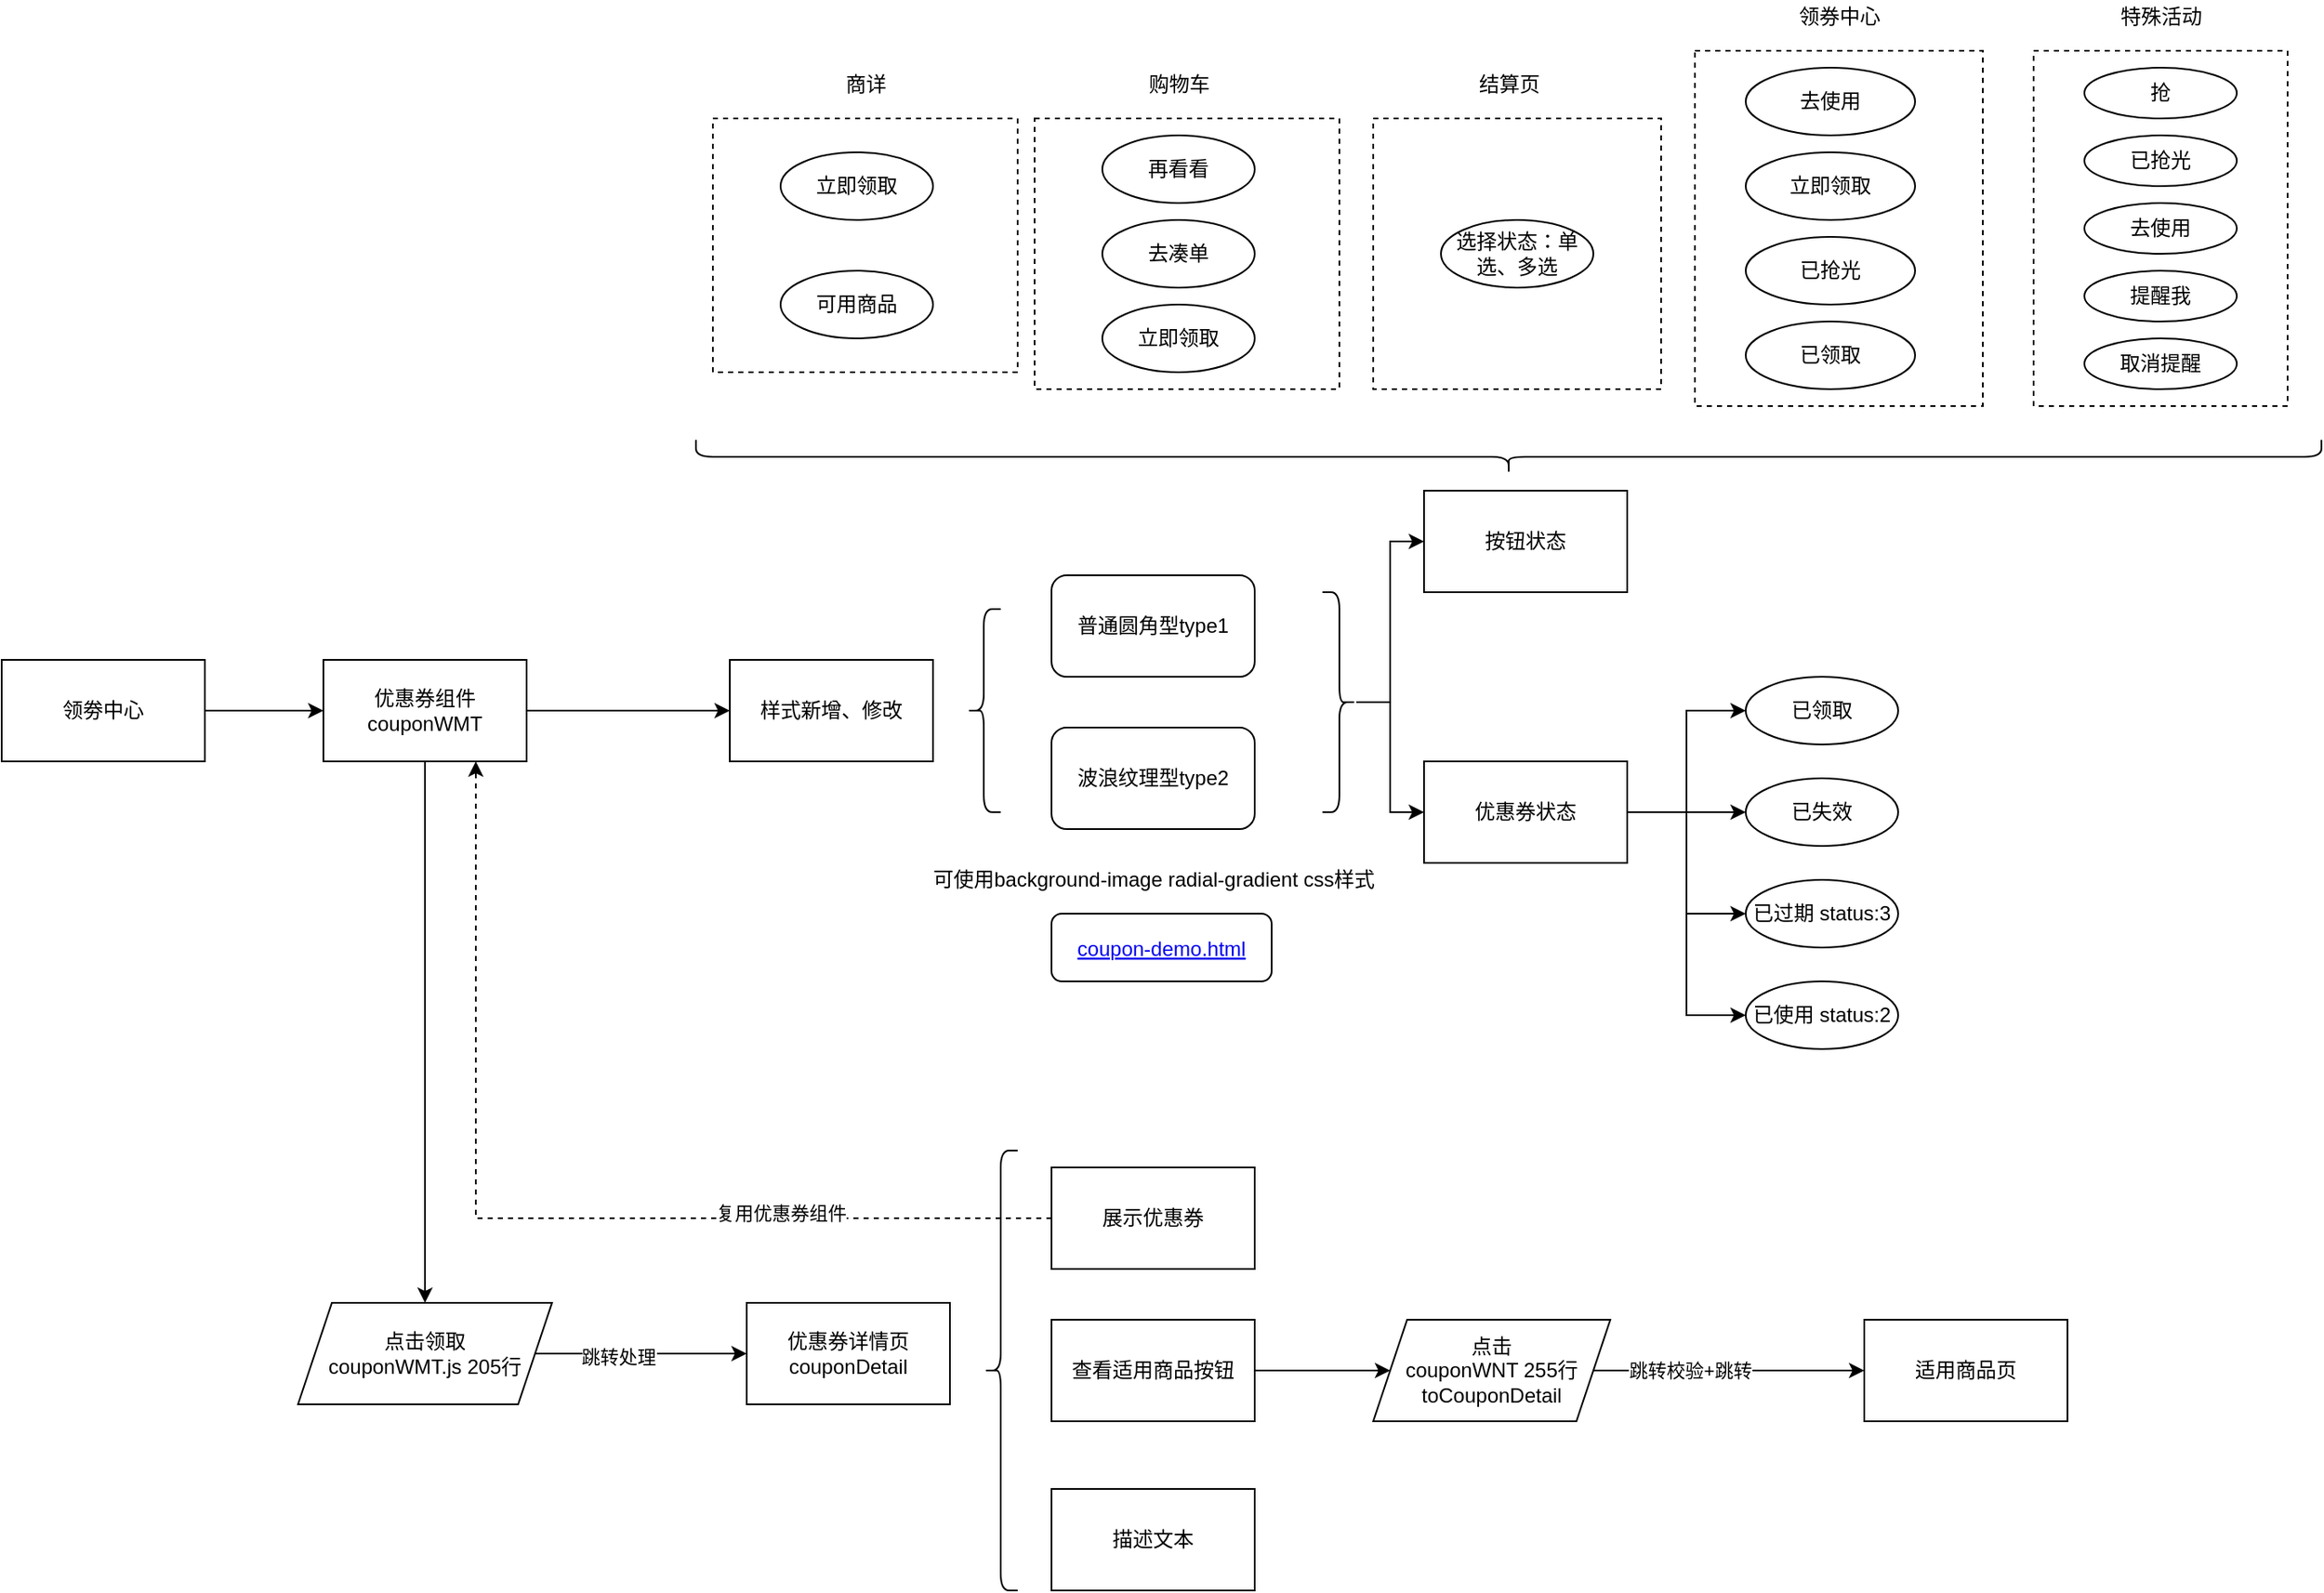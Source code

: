 <mxfile version="13.9.9" type="device"><diagram id="0CAIql16gk_fU-6ImRoW" name="第 1 页"><mxGraphModel dx="1106" dy="892" grid="1" gridSize="10" guides="1" tooltips="1" connect="1" arrows="1" fold="1" page="1" pageScale="1" pageWidth="980" pageHeight="1390" math="0" shadow="0"><root><mxCell id="0"/><mxCell id="1" parent="0"/><mxCell id="6F-a76nZIUXcAjdCh9sx-9" style="edgeStyle=orthogonalEdgeStyle;rounded=0;orthogonalLoop=1;jettySize=auto;html=1;entryX=0;entryY=0.5;entryDx=0;entryDy=0;" edge="1" parent="1" source="6F-a76nZIUXcAjdCh9sx-1" target="6F-a76nZIUXcAjdCh9sx-4"><mxGeometry relative="1" as="geometry"/></mxCell><mxCell id="6F-a76nZIUXcAjdCh9sx-12" style="edgeStyle=orthogonalEdgeStyle;rounded=0;orthogonalLoop=1;jettySize=auto;html=1;entryX=0.5;entryY=0;entryDx=0;entryDy=0;" edge="1" parent="1" source="6F-a76nZIUXcAjdCh9sx-1" target="6F-a76nZIUXcAjdCh9sx-10"><mxGeometry relative="1" as="geometry"/></mxCell><mxCell id="6F-a76nZIUXcAjdCh9sx-1" value="优惠券组件&lt;br&gt;couponWMT" style="rounded=0;whiteSpace=wrap;html=1;" vertex="1" parent="1"><mxGeometry x="240" y="410" width="120" height="60" as="geometry"/></mxCell><mxCell id="6F-a76nZIUXcAjdCh9sx-3" style="edgeStyle=orthogonalEdgeStyle;rounded=0;orthogonalLoop=1;jettySize=auto;html=1;" edge="1" parent="1" source="6F-a76nZIUXcAjdCh9sx-2" target="6F-a76nZIUXcAjdCh9sx-1"><mxGeometry relative="1" as="geometry"/></mxCell><mxCell id="6F-a76nZIUXcAjdCh9sx-2" value="领劵中心" style="rounded=0;whiteSpace=wrap;html=1;" vertex="1" parent="1"><mxGeometry x="50" y="410" width="120" height="60" as="geometry"/></mxCell><mxCell id="6F-a76nZIUXcAjdCh9sx-4" value="样式新增、修改" style="rounded=0;whiteSpace=wrap;html=1;" vertex="1" parent="1"><mxGeometry x="480" y="410" width="120" height="60" as="geometry"/></mxCell><mxCell id="6F-a76nZIUXcAjdCh9sx-5" value="" style="shape=curlyBracket;whiteSpace=wrap;html=1;rounded=1;" vertex="1" parent="1"><mxGeometry x="620" y="380" width="20" height="120" as="geometry"/></mxCell><mxCell id="6F-a76nZIUXcAjdCh9sx-7" value="普通圆角型type1" style="rounded=1;whiteSpace=wrap;html=1;" vertex="1" parent="1"><mxGeometry x="670" y="360" width="120" height="60" as="geometry"/></mxCell><mxCell id="6F-a76nZIUXcAjdCh9sx-8" value="波浪纹理型type2" style="rounded=1;whiteSpace=wrap;html=1;" vertex="1" parent="1"><mxGeometry x="670" y="450" width="120" height="60" as="geometry"/></mxCell><mxCell id="6F-a76nZIUXcAjdCh9sx-14" style="edgeStyle=orthogonalEdgeStyle;rounded=0;orthogonalLoop=1;jettySize=auto;html=1;entryX=0;entryY=0.5;entryDx=0;entryDy=0;" edge="1" parent="1" source="6F-a76nZIUXcAjdCh9sx-10" target="6F-a76nZIUXcAjdCh9sx-13"><mxGeometry relative="1" as="geometry"/></mxCell><mxCell id="6F-a76nZIUXcAjdCh9sx-15" value="跳转处理" style="edgeLabel;html=1;align=center;verticalAlign=middle;resizable=0;points=[];" vertex="1" connectable="0" parent="6F-a76nZIUXcAjdCh9sx-14"><mxGeometry x="-0.227" y="-2" relative="1" as="geometry"><mxPoint as="offset"/></mxGeometry></mxCell><mxCell id="6F-a76nZIUXcAjdCh9sx-10" value="点击领取&lt;br&gt;couponWMT.js 205行" style="shape=parallelogram;perimeter=parallelogramPerimeter;whiteSpace=wrap;html=1;fixedSize=1;" vertex="1" parent="1"><mxGeometry x="225" y="790" width="150" height="60" as="geometry"/></mxCell><mxCell id="6F-a76nZIUXcAjdCh9sx-13" value="优惠券详情页&lt;br&gt;couponDetail" style="rounded=0;whiteSpace=wrap;html=1;" vertex="1" parent="1"><mxGeometry x="490" y="790" width="120" height="60" as="geometry"/></mxCell><mxCell id="6F-a76nZIUXcAjdCh9sx-57" style="edgeStyle=orthogonalEdgeStyle;rounded=0;orthogonalLoop=1;jettySize=auto;html=1;entryX=0;entryY=0.5;entryDx=0;entryDy=0;" edge="1" parent="1" source="6F-a76nZIUXcAjdCh9sx-18" target="6F-a76nZIUXcAjdCh9sx-25"><mxGeometry relative="1" as="geometry"/></mxCell><mxCell id="6F-a76nZIUXcAjdCh9sx-59" style="edgeStyle=orthogonalEdgeStyle;rounded=0;orthogonalLoop=1;jettySize=auto;html=1;entryX=0;entryY=0.5;entryDx=0;entryDy=0;" edge="1" parent="1" source="6F-a76nZIUXcAjdCh9sx-18" target="6F-a76nZIUXcAjdCh9sx-58"><mxGeometry relative="1" as="geometry"/></mxCell><mxCell id="6F-a76nZIUXcAjdCh9sx-18" value="" style="shape=curlyBracket;whiteSpace=wrap;html=1;rounded=1;direction=west;" vertex="1" parent="1"><mxGeometry x="830" y="370" width="20" height="130" as="geometry"/></mxCell><mxCell id="6F-a76nZIUXcAjdCh9sx-20" value="立即领取" style="ellipse;whiteSpace=wrap;html=1;" vertex="1" parent="1"><mxGeometry x="510" y="110" width="90" height="40" as="geometry"/></mxCell><mxCell id="6F-a76nZIUXcAjdCh9sx-21" value="可用商品" style="ellipse;whiteSpace=wrap;html=1;" vertex="1" parent="1"><mxGeometry x="510" y="180" width="90" height="40" as="geometry"/></mxCell><mxCell id="6F-a76nZIUXcAjdCh9sx-22" value="" style="rounded=0;whiteSpace=wrap;html=1;fillColor=none;dashed=1;" vertex="1" parent="1"><mxGeometry x="470" y="90" width="180" height="150" as="geometry"/></mxCell><mxCell id="6F-a76nZIUXcAjdCh9sx-23" value="&lt;span&gt;商详&lt;/span&gt;" style="text;html=1;resizable=0;autosize=1;align=center;verticalAlign=middle;points=[];fillColor=none;strokeColor=none;rounded=0;dashed=1;" vertex="1" parent="1"><mxGeometry x="540" y="60" width="40" height="20" as="geometry"/></mxCell><mxCell id="6F-a76nZIUXcAjdCh9sx-25" value="按钮状态" style="rounded=0;whiteSpace=wrap;html=1;" vertex="1" parent="1"><mxGeometry x="890" y="310" width="120" height="60" as="geometry"/></mxCell><mxCell id="6F-a76nZIUXcAjdCh9sx-26" value="" style="shape=curlyBracket;whiteSpace=wrap;html=1;rounded=1;fillColor=none;direction=north;" vertex="1" parent="1"><mxGeometry x="460" y="280" width="960" height="20" as="geometry"/></mxCell><mxCell id="6F-a76nZIUXcAjdCh9sx-28" value="再看看" style="ellipse;whiteSpace=wrap;html=1;fillColor=none;" vertex="1" parent="1"><mxGeometry x="700" y="100" width="90" height="40" as="geometry"/></mxCell><mxCell id="6F-a76nZIUXcAjdCh9sx-29" value="去凑单" style="ellipse;whiteSpace=wrap;html=1;fillColor=none;" vertex="1" parent="1"><mxGeometry x="700" y="150" width="90" height="40" as="geometry"/></mxCell><mxCell id="6F-a76nZIUXcAjdCh9sx-30" value="立即领取" style="ellipse;whiteSpace=wrap;html=1;fillColor=none;" vertex="1" parent="1"><mxGeometry x="700" y="200" width="90" height="40" as="geometry"/></mxCell><mxCell id="6F-a76nZIUXcAjdCh9sx-31" value="" style="rounded=0;whiteSpace=wrap;html=1;fillColor=none;dashed=1;" vertex="1" parent="1"><mxGeometry x="660" y="90" width="180" height="160" as="geometry"/></mxCell><mxCell id="6F-a76nZIUXcAjdCh9sx-34" value="购物车" style="text;html=1;resizable=0;autosize=1;align=center;verticalAlign=middle;points=[];fillColor=none;strokeColor=none;rounded=0;" vertex="1" parent="1"><mxGeometry x="720" y="60" width="50" height="20" as="geometry"/></mxCell><mxCell id="6F-a76nZIUXcAjdCh9sx-35" value="选择状态：单选、多选" style="ellipse;whiteSpace=wrap;html=1;fillColor=none;" vertex="1" parent="1"><mxGeometry x="900" y="150" width="90" height="40" as="geometry"/></mxCell><mxCell id="6F-a76nZIUXcAjdCh9sx-36" value="" style="rounded=0;whiteSpace=wrap;html=1;fillColor=none;dashed=1;" vertex="1" parent="1"><mxGeometry x="860" y="90" width="170" height="160" as="geometry"/></mxCell><mxCell id="6F-a76nZIUXcAjdCh9sx-37" value="结算页" style="text;html=1;resizable=0;autosize=1;align=center;verticalAlign=middle;points=[];fillColor=none;strokeColor=none;rounded=0;dashed=1;" vertex="1" parent="1"><mxGeometry x="915" y="60" width="50" height="20" as="geometry"/></mxCell><mxCell id="6F-a76nZIUXcAjdCh9sx-38" value="去使用" style="ellipse;whiteSpace=wrap;html=1;fillColor=none;" vertex="1" parent="1"><mxGeometry x="1080" y="60" width="100" height="40" as="geometry"/></mxCell><mxCell id="6F-a76nZIUXcAjdCh9sx-39" value="立即领取" style="ellipse;whiteSpace=wrap;html=1;fillColor=none;" vertex="1" parent="1"><mxGeometry x="1080" y="110" width="100" height="40" as="geometry"/></mxCell><mxCell id="6F-a76nZIUXcAjdCh9sx-40" value="已抢光" style="ellipse;whiteSpace=wrap;html=1;fillColor=none;" vertex="1" parent="1"><mxGeometry x="1080" y="160" width="100" height="40" as="geometry"/></mxCell><mxCell id="6F-a76nZIUXcAjdCh9sx-41" value="已领取" style="ellipse;whiteSpace=wrap;html=1;fillColor=none;" vertex="1" parent="1"><mxGeometry x="1080" y="210" width="100" height="40" as="geometry"/></mxCell><mxCell id="6F-a76nZIUXcAjdCh9sx-42" value="" style="rounded=0;whiteSpace=wrap;html=1;fillColor=none;dashed=1;" vertex="1" parent="1"><mxGeometry x="1050" y="50" width="170" height="210" as="geometry"/></mxCell><mxCell id="6F-a76nZIUXcAjdCh9sx-43" value="领券中心" style="text;html=1;resizable=0;autosize=1;align=center;verticalAlign=middle;points=[];fillColor=none;strokeColor=none;rounded=0;dashed=1;" vertex="1" parent="1"><mxGeometry x="1105" y="20" width="60" height="20" as="geometry"/></mxCell><mxCell id="6F-a76nZIUXcAjdCh9sx-46" value="抢" style="ellipse;whiteSpace=wrap;html=1;fillColor=none;" vertex="1" parent="1"><mxGeometry x="1280" y="60" width="90" height="30" as="geometry"/></mxCell><mxCell id="6F-a76nZIUXcAjdCh9sx-47" value="已抢光" style="ellipse;whiteSpace=wrap;html=1;fillColor=none;" vertex="1" parent="1"><mxGeometry x="1280" y="100" width="90" height="30" as="geometry"/></mxCell><mxCell id="6F-a76nZIUXcAjdCh9sx-48" value="去使用" style="ellipse;whiteSpace=wrap;html=1;fillColor=none;" vertex="1" parent="1"><mxGeometry x="1280" y="140" width="90" height="30" as="geometry"/></mxCell><mxCell id="6F-a76nZIUXcAjdCh9sx-49" value="提醒我" style="ellipse;whiteSpace=wrap;html=1;fillColor=none;" vertex="1" parent="1"><mxGeometry x="1280" y="180" width="90" height="30" as="geometry"/></mxCell><mxCell id="6F-a76nZIUXcAjdCh9sx-50" value="取消提醒" style="ellipse;whiteSpace=wrap;html=1;fillColor=none;" vertex="1" parent="1"><mxGeometry x="1280" y="220" width="90" height="30" as="geometry"/></mxCell><mxCell id="6F-a76nZIUXcAjdCh9sx-53" value="" style="rounded=0;whiteSpace=wrap;html=1;fillColor=none;dashed=1;" vertex="1" parent="1"><mxGeometry x="1250" y="50" width="150" height="210" as="geometry"/></mxCell><mxCell id="6F-a76nZIUXcAjdCh9sx-56" value="特殊活动" style="text;html=1;resizable=0;autosize=1;align=center;verticalAlign=middle;points=[];fillColor=none;strokeColor=none;rounded=0;dashed=1;" vertex="1" parent="1"><mxGeometry x="1295" y="20" width="60" height="20" as="geometry"/></mxCell><mxCell id="6F-a76nZIUXcAjdCh9sx-63" style="edgeStyle=orthogonalEdgeStyle;rounded=0;orthogonalLoop=1;jettySize=auto;html=1;entryX=0;entryY=0.5;entryDx=0;entryDy=0;" edge="1" parent="1" source="6F-a76nZIUXcAjdCh9sx-58" target="6F-a76nZIUXcAjdCh9sx-60"><mxGeometry relative="1" as="geometry"/></mxCell><mxCell id="6F-a76nZIUXcAjdCh9sx-64" style="edgeStyle=orthogonalEdgeStyle;rounded=0;orthogonalLoop=1;jettySize=auto;html=1;entryX=0;entryY=0.5;entryDx=0;entryDy=0;" edge="1" parent="1" source="6F-a76nZIUXcAjdCh9sx-58" target="6F-a76nZIUXcAjdCh9sx-61"><mxGeometry relative="1" as="geometry"/></mxCell><mxCell id="6F-a76nZIUXcAjdCh9sx-65" style="edgeStyle=orthogonalEdgeStyle;rounded=0;orthogonalLoop=1;jettySize=auto;html=1;entryX=0;entryY=0.5;entryDx=0;entryDy=0;" edge="1" parent="1" source="6F-a76nZIUXcAjdCh9sx-58" target="6F-a76nZIUXcAjdCh9sx-62"><mxGeometry relative="1" as="geometry"/></mxCell><mxCell id="6F-a76nZIUXcAjdCh9sx-83" style="edgeStyle=orthogonalEdgeStyle;rounded=0;orthogonalLoop=1;jettySize=auto;html=1;entryX=0;entryY=0.5;entryDx=0;entryDy=0;" edge="1" parent="1" source="6F-a76nZIUXcAjdCh9sx-58" target="6F-a76nZIUXcAjdCh9sx-82"><mxGeometry relative="1" as="geometry"/></mxCell><mxCell id="6F-a76nZIUXcAjdCh9sx-58" value="优惠券状态" style="rounded=0;whiteSpace=wrap;html=1;fillColor=none;" vertex="1" parent="1"><mxGeometry x="890" y="470" width="120" height="60" as="geometry"/></mxCell><mxCell id="6F-a76nZIUXcAjdCh9sx-60" value="已领取" style="ellipse;whiteSpace=wrap;html=1;fillColor=none;" vertex="1" parent="1"><mxGeometry x="1080" y="420" width="90" height="40" as="geometry"/></mxCell><mxCell id="6F-a76nZIUXcAjdCh9sx-61" value="已失效" style="ellipse;whiteSpace=wrap;html=1;fillColor=none;" vertex="1" parent="1"><mxGeometry x="1080" y="480" width="90" height="40" as="geometry"/></mxCell><mxCell id="6F-a76nZIUXcAjdCh9sx-62" value="已过期 status:3" style="ellipse;whiteSpace=wrap;html=1;fillColor=none;" vertex="1" parent="1"><mxGeometry x="1080" y="540" width="90" height="40" as="geometry"/></mxCell><mxCell id="6F-a76nZIUXcAjdCh9sx-66" value="可使用background-image radial-gradient css样式" style="text;html=1;resizable=0;autosize=1;align=center;verticalAlign=middle;points=[];fillColor=none;strokeColor=none;rounded=0;" vertex="1" parent="1"><mxGeometry x="590" y="530" width="280" height="20" as="geometry"/></mxCell><UserObject label="coupon-demo.html" link="https://github.com/huiyuye/drawio/blob/main/1130/coupon-demo.html" id="6F-a76nZIUXcAjdCh9sx-67"><mxCell style="fontColor=#0000EE;fontStyle=4;rounded=1;overflow=hidden;spacing=10;" vertex="1" parent="1"><mxGeometry x="670" y="560" width="130" height="40" as="geometry"/></mxCell></UserObject><mxCell id="6F-a76nZIUXcAjdCh9sx-72" style="edgeStyle=orthogonalEdgeStyle;rounded=0;orthogonalLoop=1;jettySize=auto;html=1;entryX=0.75;entryY=1;entryDx=0;entryDy=0;dashed=1;" edge="1" parent="1" source="6F-a76nZIUXcAjdCh9sx-68" target="6F-a76nZIUXcAjdCh9sx-1"><mxGeometry relative="1" as="geometry"/></mxCell><mxCell id="6F-a76nZIUXcAjdCh9sx-73" value="复用优惠券组件" style="edgeLabel;html=1;align=center;verticalAlign=middle;resizable=0;points=[];" vertex="1" connectable="0" parent="6F-a76nZIUXcAjdCh9sx-72"><mxGeometry x="-0.475" y="-3" relative="1" as="geometry"><mxPoint as="offset"/></mxGeometry></mxCell><mxCell id="6F-a76nZIUXcAjdCh9sx-68" value="展示优惠券" style="rounded=0;whiteSpace=wrap;html=1;fillColor=#ffffff;" vertex="1" parent="1"><mxGeometry x="670" y="710" width="120" height="60" as="geometry"/></mxCell><mxCell id="6F-a76nZIUXcAjdCh9sx-77" style="edgeStyle=orthogonalEdgeStyle;rounded=0;orthogonalLoop=1;jettySize=auto;html=1;" edge="1" parent="1" source="6F-a76nZIUXcAjdCh9sx-69" target="6F-a76nZIUXcAjdCh9sx-76"><mxGeometry relative="1" as="geometry"/></mxCell><mxCell id="6F-a76nZIUXcAjdCh9sx-69" value="查看适用商品按钮" style="rounded=0;whiteSpace=wrap;html=1;fillColor=#ffffff;" vertex="1" parent="1"><mxGeometry x="670" y="800" width="120" height="60" as="geometry"/></mxCell><mxCell id="6F-a76nZIUXcAjdCh9sx-70" value="描述文本" style="rounded=0;whiteSpace=wrap;html=1;fillColor=#ffffff;" vertex="1" parent="1"><mxGeometry x="670" y="900" width="120" height="60" as="geometry"/></mxCell><mxCell id="6F-a76nZIUXcAjdCh9sx-71" value="" style="shape=curlyBracket;whiteSpace=wrap;html=1;rounded=1;fillColor=#ffffff;" vertex="1" parent="1"><mxGeometry x="630" y="700" width="20" height="260" as="geometry"/></mxCell><mxCell id="6F-a76nZIUXcAjdCh9sx-80" style="edgeStyle=orthogonalEdgeStyle;rounded=0;orthogonalLoop=1;jettySize=auto;html=1;entryX=0;entryY=0.5;entryDx=0;entryDy=0;" edge="1" parent="1" source="6F-a76nZIUXcAjdCh9sx-76" target="6F-a76nZIUXcAjdCh9sx-79"><mxGeometry relative="1" as="geometry"/></mxCell><mxCell id="6F-a76nZIUXcAjdCh9sx-81" value="跳转校验+跳转" style="edgeLabel;html=1;align=center;verticalAlign=middle;resizable=0;points=[];" vertex="1" connectable="0" parent="6F-a76nZIUXcAjdCh9sx-80"><mxGeometry x="-0.286" relative="1" as="geometry"><mxPoint as="offset"/></mxGeometry></mxCell><mxCell id="6F-a76nZIUXcAjdCh9sx-76" value="点击&lt;br&gt;couponWNT 255行&lt;br&gt;toCouponDetail" style="shape=parallelogram;perimeter=parallelogramPerimeter;whiteSpace=wrap;html=1;fixedSize=1;fillColor=#ffffff;" vertex="1" parent="1"><mxGeometry x="860" y="800" width="140" height="60" as="geometry"/></mxCell><mxCell id="6F-a76nZIUXcAjdCh9sx-79" value="适用商品页" style="rounded=0;whiteSpace=wrap;html=1;fillColor=#ffffff;" vertex="1" parent="1"><mxGeometry x="1150" y="800" width="120" height="60" as="geometry"/></mxCell><mxCell id="6F-a76nZIUXcAjdCh9sx-82" value="已使用 status:2" style="ellipse;whiteSpace=wrap;html=1;fillColor=#ffffff;" vertex="1" parent="1"><mxGeometry x="1080" y="600" width="90" height="40" as="geometry"/></mxCell></root></mxGraphModel></diagram></mxfile>